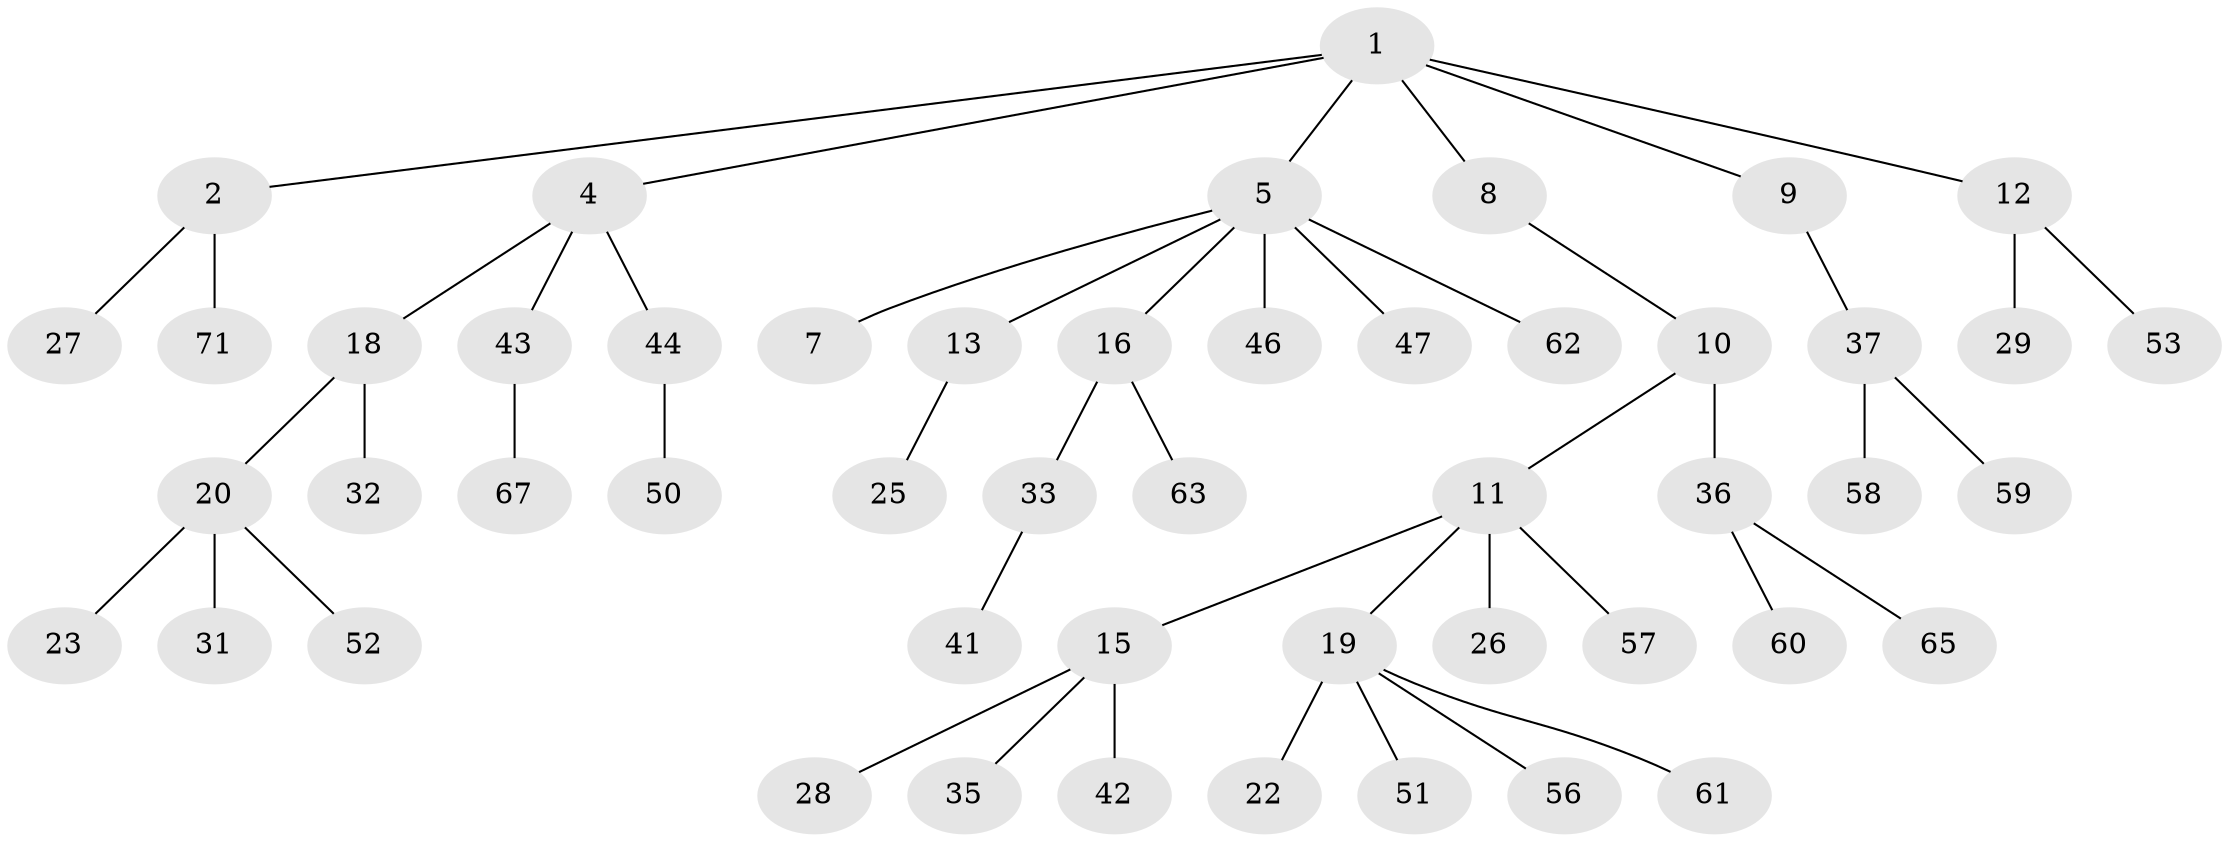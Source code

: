// Generated by graph-tools (version 1.1) at 2025/24/03/03/25 07:24:08]
// undirected, 50 vertices, 49 edges
graph export_dot {
graph [start="1"]
  node [color=gray90,style=filled];
  1 [super="+3"];
  2 [super="+34"];
  4 [super="+14"];
  5 [super="+6"];
  7 [super="+17"];
  8 [super="+69"];
  9 [super="+40"];
  10 [super="+30"];
  11 [super="+24"];
  12 [super="+72"];
  13 [super="+66"];
  15 [super="+39"];
  16 [super="+49"];
  18;
  19 [super="+21"];
  20 [super="+48"];
  22 [super="+38"];
  23;
  25;
  26;
  27;
  28;
  29;
  31;
  32;
  33 [super="+54"];
  35;
  36 [super="+55"];
  37 [super="+45"];
  41 [super="+70"];
  42;
  43 [super="+68"];
  44;
  46;
  47 [super="+64"];
  50;
  51;
  52;
  53 [super="+73"];
  56;
  57;
  58;
  59;
  60;
  61;
  62;
  63;
  65;
  67;
  71;
  1 -- 2;
  1 -- 8;
  1 -- 9;
  1 -- 5;
  1 -- 12;
  1 -- 4;
  2 -- 27;
  2 -- 71;
  4 -- 43;
  4 -- 18;
  4 -- 44;
  5 -- 46;
  5 -- 16;
  5 -- 7;
  5 -- 13;
  5 -- 62;
  5 -- 47;
  8 -- 10;
  9 -- 37;
  10 -- 11;
  10 -- 36;
  11 -- 15;
  11 -- 19;
  11 -- 26;
  11 -- 57;
  12 -- 29;
  12 -- 53;
  13 -- 25;
  15 -- 28;
  15 -- 35;
  15 -- 42;
  16 -- 33;
  16 -- 63;
  18 -- 20;
  18 -- 32;
  19 -- 51;
  19 -- 56;
  19 -- 61;
  19 -- 22;
  20 -- 23;
  20 -- 31;
  20 -- 52;
  33 -- 41;
  36 -- 60;
  36 -- 65;
  37 -- 58;
  37 -- 59;
  43 -- 67;
  44 -- 50;
}
